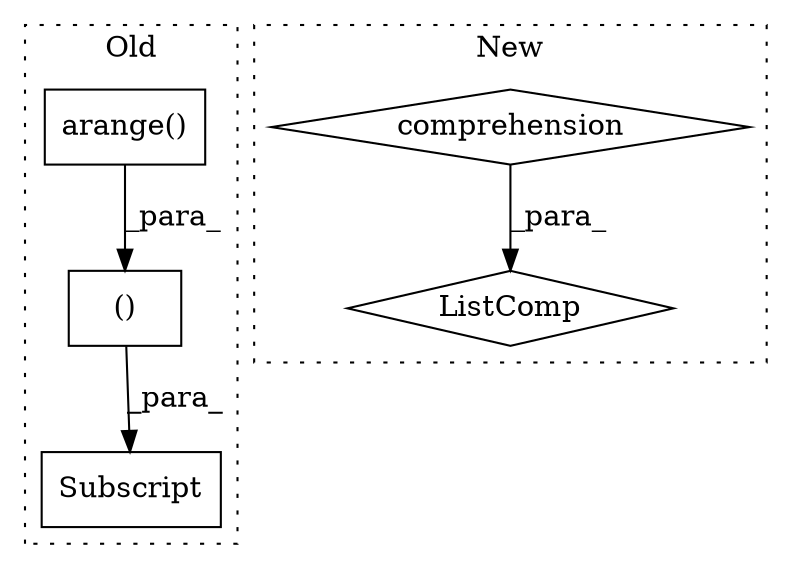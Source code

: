 digraph G {
subgraph cluster0 {
1 [label="arange()" a="75" s="996,1036" l="13,1" shape="box"];
4 [label="()" a="54" s="1037" l="26" shape="box"];
5 [label="Subscript" a="63" s="976,0" l="88,0" shape="box"];
label = "Old";
style="dotted";
}
subgraph cluster1 {
2 [label="ListComp" a="106" s="1025" l="299" shape="diamond"];
3 [label="comprehension" a="45" s="1269" l="3" shape="diamond"];
label = "New";
style="dotted";
}
1 -> 4 [label="_para_"];
3 -> 2 [label="_para_"];
4 -> 5 [label="_para_"];
}
